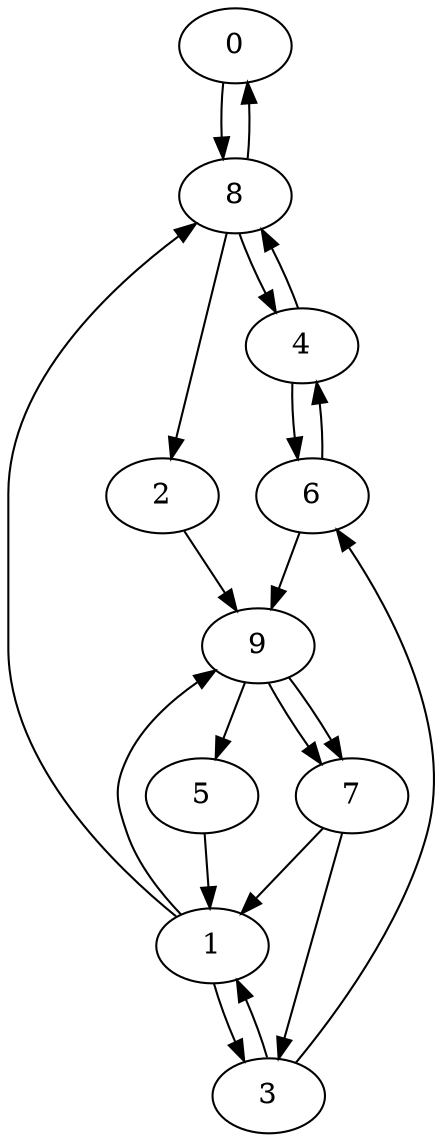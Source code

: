 digraph G {
  0 -> 8;
  1 -> 9;
  1 -> 8;
  1 -> 3;
  2 -> 9;
  3 -> 6;
  3 -> 1;
  4 -> 8;
  4 -> 6;
  5 -> 1;
  6 -> 4;
  6 -> 9;
  7 -> 3;
  7 -> 1;
  8 -> 0;
  8 -> 2;
  8 -> 4;
  9 -> 5;
  9 -> 7;
  9 -> 7;
}
